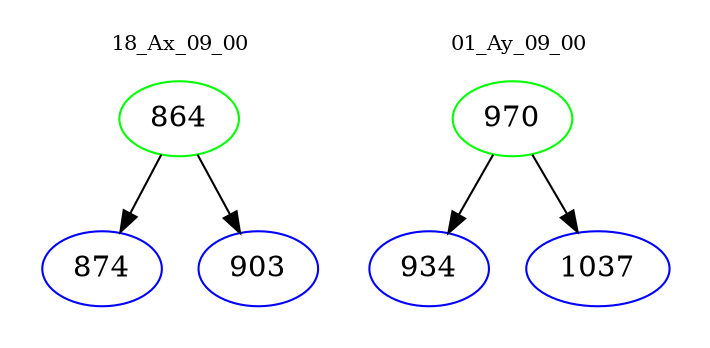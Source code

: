 digraph{
subgraph cluster_0 {
color = white
label = "18_Ax_09_00";
fontsize=10;
T0_864 [label="864", color="green"]
T0_864 -> T0_874 [color="black"]
T0_874 [label="874", color="blue"]
T0_864 -> T0_903 [color="black"]
T0_903 [label="903", color="blue"]
}
subgraph cluster_1 {
color = white
label = "01_Ay_09_00";
fontsize=10;
T1_970 [label="970", color="green"]
T1_970 -> T1_934 [color="black"]
T1_934 [label="934", color="blue"]
T1_970 -> T1_1037 [color="black"]
T1_1037 [label="1037", color="blue"]
}
}
